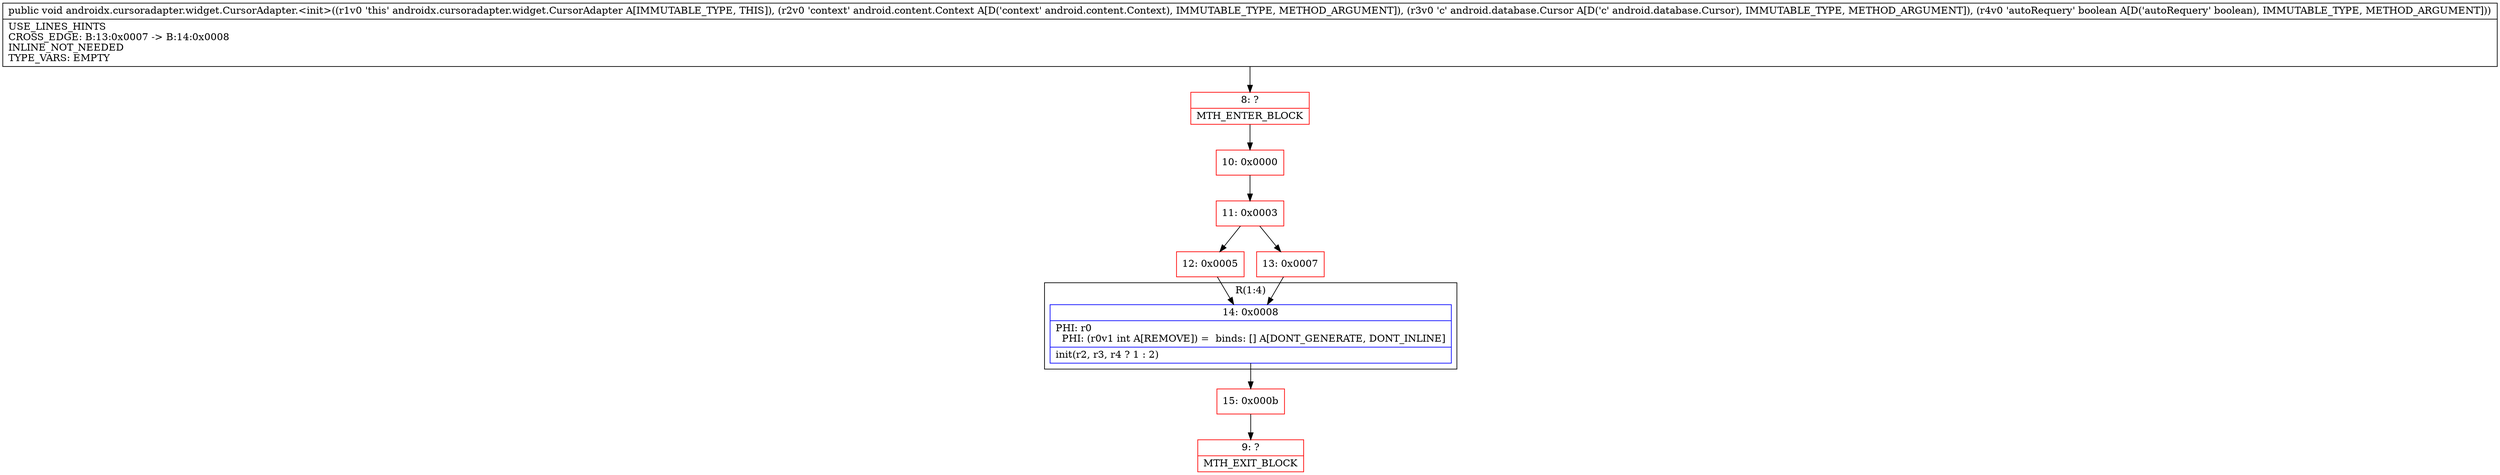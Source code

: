 digraph "CFG forandroidx.cursoradapter.widget.CursorAdapter.\<init\>(Landroid\/content\/Context;Landroid\/database\/Cursor;Z)V" {
subgraph cluster_Region_1310229504 {
label = "R(1:4)";
node [shape=record,color=blue];
Node_14 [shape=record,label="{14\:\ 0x0008|PHI: r0 \l  PHI: (r0v1 int A[REMOVE]) =  binds: [] A[DONT_GENERATE, DONT_INLINE]\l|init(r2, r3, r4 ? 1 : 2)\l}"];
}
Node_8 [shape=record,color=red,label="{8\:\ ?|MTH_ENTER_BLOCK\l}"];
Node_10 [shape=record,color=red,label="{10\:\ 0x0000}"];
Node_11 [shape=record,color=red,label="{11\:\ 0x0003}"];
Node_12 [shape=record,color=red,label="{12\:\ 0x0005}"];
Node_15 [shape=record,color=red,label="{15\:\ 0x000b}"];
Node_9 [shape=record,color=red,label="{9\:\ ?|MTH_EXIT_BLOCK\l}"];
Node_13 [shape=record,color=red,label="{13\:\ 0x0007}"];
MethodNode[shape=record,label="{public void androidx.cursoradapter.widget.CursorAdapter.\<init\>((r1v0 'this' androidx.cursoradapter.widget.CursorAdapter A[IMMUTABLE_TYPE, THIS]), (r2v0 'context' android.content.Context A[D('context' android.content.Context), IMMUTABLE_TYPE, METHOD_ARGUMENT]), (r3v0 'c' android.database.Cursor A[D('c' android.database.Cursor), IMMUTABLE_TYPE, METHOD_ARGUMENT]), (r4v0 'autoRequery' boolean A[D('autoRequery' boolean), IMMUTABLE_TYPE, METHOD_ARGUMENT]))  | USE_LINES_HINTS\lCROSS_EDGE: B:13:0x0007 \-\> B:14:0x0008\lINLINE_NOT_NEEDED\lTYPE_VARS: EMPTY\l}"];
MethodNode -> Node_8;Node_14 -> Node_15;
Node_8 -> Node_10;
Node_10 -> Node_11;
Node_11 -> Node_12;
Node_11 -> Node_13;
Node_12 -> Node_14;
Node_15 -> Node_9;
Node_13 -> Node_14;
}

